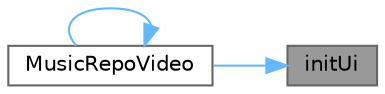 digraph "initUi"
{
 // LATEX_PDF_SIZE
  bgcolor="transparent";
  edge [fontname=Helvetica,fontsize=10,labelfontname=Helvetica,labelfontsize=10];
  node [fontname=Helvetica,fontsize=10,shape=box,height=0.2,width=0.4];
  rankdir="RL";
  Node1 [id="Node000001",label="initUi",height=0.2,width=0.4,color="gray40", fillcolor="grey60", style="filled", fontcolor="black",tooltip="初始化界面"];
  Node1 -> Node2 [id="edge1_Node000001_Node000002",dir="back",color="steelblue1",style="solid",tooltip=" "];
  Node2 [id="Node000002",label="MusicRepoVideo",height=0.2,width=0.4,color="grey40", fillcolor="white", style="filled",URL="$class_music_repo_video.html#aeed773ec5d45aca21940e2358ac10d4f",tooltip="构造函数，初始化音乐仓库视频项"];
  Node2 -> Node2 [id="edge2_Node000002_Node000002",dir="back",color="steelblue1",style="solid",tooltip=" "];
}
